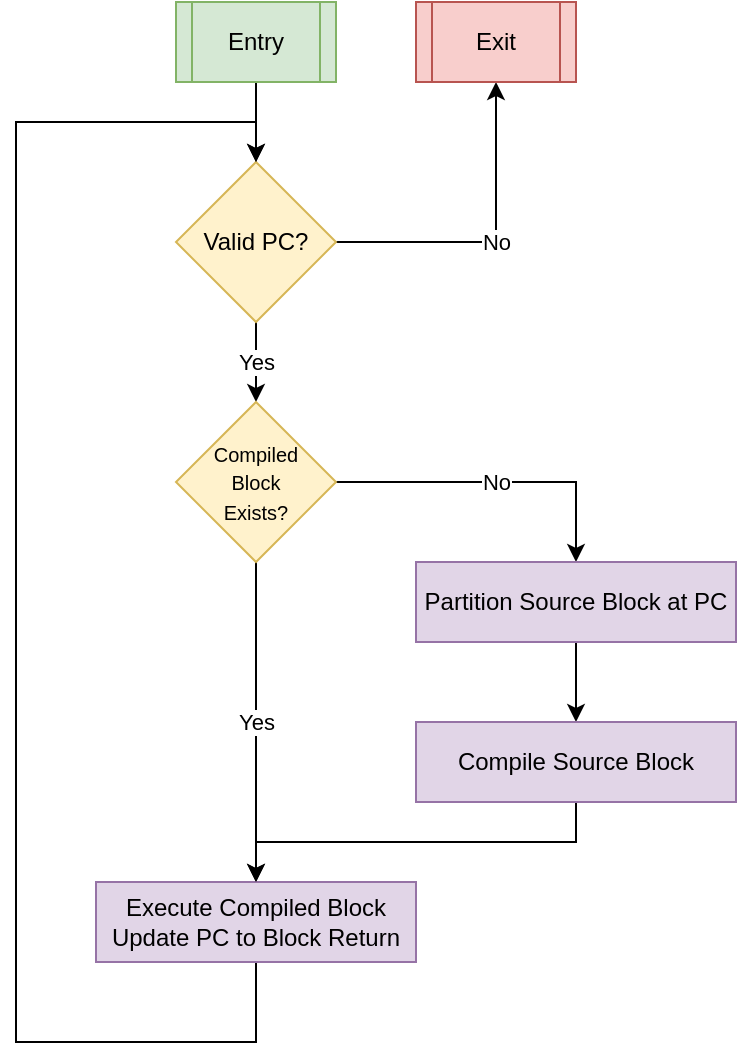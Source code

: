 <mxfile version="14.6.11" type="device"><diagram id="0U3hz8MscCJV5RNF3le_" name="Page-1"><mxGraphModel dx="1152" dy="637" grid="1" gridSize="10" guides="1" tooltips="1" connect="1" arrows="1" fold="1" page="1" pageScale="1" pageWidth="827" pageHeight="1169" math="0" shadow="0"><root><mxCell id="0"/><mxCell id="1" parent="0"/><mxCell id="coIgZqXXq0_w5_-TDDHA-18" value="No" style="edgeStyle=orthogonalEdgeStyle;rounded=0;orthogonalLoop=1;jettySize=auto;html=1;exitX=1;exitY=0.5;exitDx=0;exitDy=0;entryX=0.5;entryY=1;entryDx=0;entryDy=0;" edge="1" parent="1" source="coIgZqXXq0_w5_-TDDHA-1" target="coIgZqXXq0_w5_-TDDHA-16"><mxGeometry relative="1" as="geometry"/></mxCell><mxCell id="coIgZqXXq0_w5_-TDDHA-19" value="Yes" style="edgeStyle=orthogonalEdgeStyle;rounded=0;orthogonalLoop=1;jettySize=auto;html=1;exitX=0.5;exitY=1;exitDx=0;exitDy=0;entryX=0.5;entryY=0;entryDx=0;entryDy=0;" edge="1" parent="1" source="coIgZqXXq0_w5_-TDDHA-1" target="coIgZqXXq0_w5_-TDDHA-22"><mxGeometry relative="1" as="geometry"><mxPoint x="360" y="320.0" as="targetPoint"/></mxGeometry></mxCell><mxCell id="coIgZqXXq0_w5_-TDDHA-1" value="Valid PC?" style="rhombus;whiteSpace=wrap;html=1;fillColor=#fff2cc;strokeColor=#d6b656;" vertex="1" parent="1"><mxGeometry x="320" y="200" width="80" height="80" as="geometry"/></mxCell><mxCell id="coIgZqXXq0_w5_-TDDHA-8" value="No" style="edgeStyle=orthogonalEdgeStyle;rounded=0;orthogonalLoop=1;jettySize=auto;html=1;exitX=1;exitY=0.5;exitDx=0;exitDy=0;entryX=0.5;entryY=0;entryDx=0;entryDy=0;" edge="1" parent="1" source="coIgZqXXq0_w5_-TDDHA-22" target="coIgZqXXq0_w5_-TDDHA-7"><mxGeometry relative="1" as="geometry"><mxPoint x="400" y="360.0" as="sourcePoint"/></mxGeometry></mxCell><mxCell id="coIgZqXXq0_w5_-TDDHA-20" value="Yes" style="edgeStyle=orthogonalEdgeStyle;rounded=0;orthogonalLoop=1;jettySize=auto;html=1;exitX=0.5;exitY=1;exitDx=0;exitDy=0;entryX=0.5;entryY=0;entryDx=0;entryDy=0;" edge="1" parent="1" source="coIgZqXXq0_w5_-TDDHA-22" target="coIgZqXXq0_w5_-TDDHA-9"><mxGeometry relative="1" as="geometry"><mxPoint x="360" y="400" as="sourcePoint"/></mxGeometry></mxCell><mxCell id="coIgZqXXq0_w5_-TDDHA-12" style="edgeStyle=orthogonalEdgeStyle;rounded=0;orthogonalLoop=1;jettySize=auto;html=1;exitX=0.5;exitY=1;exitDx=0;exitDy=0;entryX=0.5;entryY=0;entryDx=0;entryDy=0;" edge="1" parent="1" source="coIgZqXXq0_w5_-TDDHA-7" target="coIgZqXXq0_w5_-TDDHA-10"><mxGeometry relative="1" as="geometry"/></mxCell><mxCell id="coIgZqXXq0_w5_-TDDHA-7" value="Partition Source Block at PC" style="rounded=0;whiteSpace=wrap;html=1;fillColor=#e1d5e7;strokeColor=#9673a6;" vertex="1" parent="1"><mxGeometry x="440" y="400" width="160" height="40" as="geometry"/></mxCell><mxCell id="coIgZqXXq0_w5_-TDDHA-14" style="edgeStyle=orthogonalEdgeStyle;rounded=0;orthogonalLoop=1;jettySize=auto;html=1;exitX=0.5;exitY=1;exitDx=0;exitDy=0;entryX=0.5;entryY=0;entryDx=0;entryDy=0;" edge="1" parent="1" source="coIgZqXXq0_w5_-TDDHA-9" target="coIgZqXXq0_w5_-TDDHA-1"><mxGeometry relative="1" as="geometry"><Array as="points"><mxPoint x="360" y="640"/><mxPoint x="240" y="640"/><mxPoint x="240" y="180"/><mxPoint x="360" y="180"/></Array></mxGeometry></mxCell><mxCell id="coIgZqXXq0_w5_-TDDHA-9" value="Execute Compiled Block&lt;br&gt;Update PC to Block Return" style="rounded=0;whiteSpace=wrap;html=1;fillColor=#e1d5e7;strokeColor=#9673a6;" vertex="1" parent="1"><mxGeometry x="280" y="560" width="160" height="40" as="geometry"/></mxCell><mxCell id="coIgZqXXq0_w5_-TDDHA-13" style="edgeStyle=orthogonalEdgeStyle;rounded=0;orthogonalLoop=1;jettySize=auto;html=1;exitX=0.5;exitY=1;exitDx=0;exitDy=0;entryX=0.5;entryY=0;entryDx=0;entryDy=0;" edge="1" parent="1" source="coIgZqXXq0_w5_-TDDHA-10" target="coIgZqXXq0_w5_-TDDHA-9"><mxGeometry relative="1" as="geometry"/></mxCell><mxCell id="coIgZqXXq0_w5_-TDDHA-10" value="Compile Source Block" style="rounded=0;whiteSpace=wrap;html=1;fillColor=#e1d5e7;strokeColor=#9673a6;" vertex="1" parent="1"><mxGeometry x="440" y="480" width="160" height="40" as="geometry"/></mxCell><mxCell id="coIgZqXXq0_w5_-TDDHA-17" style="edgeStyle=orthogonalEdgeStyle;rounded=0;orthogonalLoop=1;jettySize=auto;html=1;exitX=0.5;exitY=1;exitDx=0;exitDy=0;entryX=0.5;entryY=0;entryDx=0;entryDy=0;" edge="1" parent="1" source="coIgZqXXq0_w5_-TDDHA-15" target="coIgZqXXq0_w5_-TDDHA-1"><mxGeometry relative="1" as="geometry"/></mxCell><mxCell id="coIgZqXXq0_w5_-TDDHA-15" value="Entry" style="shape=process;whiteSpace=wrap;html=1;backgroundOutline=1;fillColor=#d5e8d4;strokeColor=#82b366;" vertex="1" parent="1"><mxGeometry x="320" y="120" width="80" height="40" as="geometry"/></mxCell><mxCell id="coIgZqXXq0_w5_-TDDHA-16" value="Exit" style="shape=process;whiteSpace=wrap;html=1;backgroundOutline=1;fillColor=#f8cecc;strokeColor=#b85450;" vertex="1" parent="1"><mxGeometry x="440" y="120" width="80" height="40" as="geometry"/></mxCell><mxCell id="coIgZqXXq0_w5_-TDDHA-22" value="&lt;font style=&quot;font-size: 10px&quot;&gt;Compiled&lt;br&gt;Block&lt;br&gt;Exists?&lt;/font&gt;" style="rhombus;whiteSpace=wrap;html=1;fillColor=#fff2cc;strokeColor=#d6b656;" vertex="1" parent="1"><mxGeometry x="320" y="320" width="80" height="80" as="geometry"/></mxCell></root></mxGraphModel></diagram></mxfile>